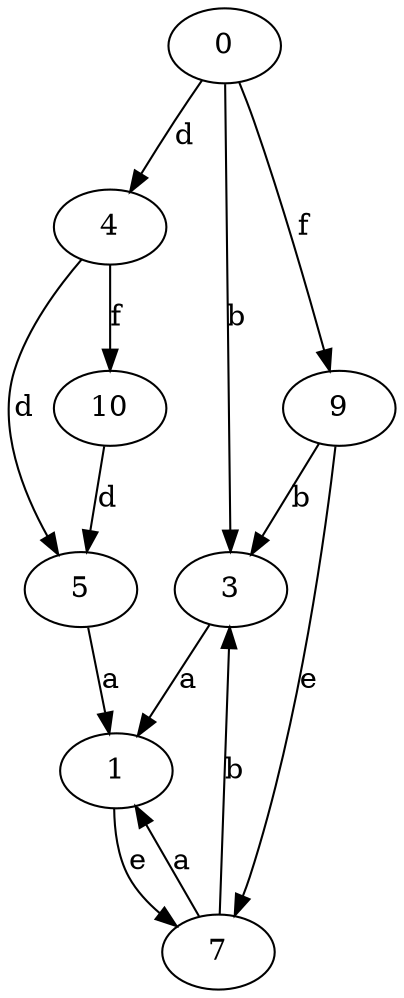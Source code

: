 strict digraph  {
0;
1;
3;
4;
5;
7;
9;
10;
0 -> 3  [label=b];
0 -> 4  [label=d];
0 -> 9  [label=f];
1 -> 7  [label=e];
3 -> 1  [label=a];
4 -> 5  [label=d];
4 -> 10  [label=f];
5 -> 1  [label=a];
7 -> 1  [label=a];
7 -> 3  [label=b];
9 -> 3  [label=b];
9 -> 7  [label=e];
10 -> 5  [label=d];
}

